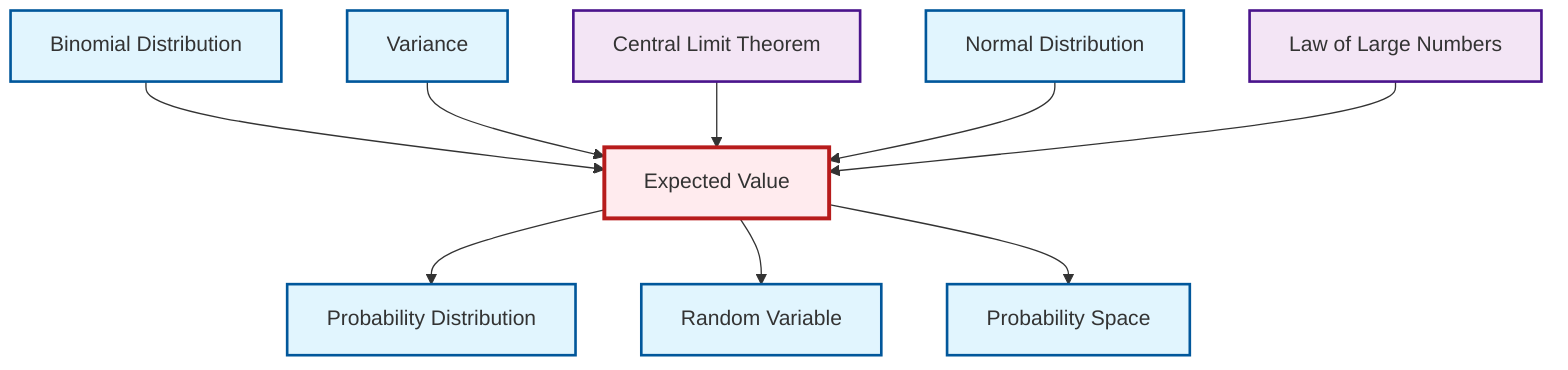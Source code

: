 graph TD
    classDef definition fill:#e1f5fe,stroke:#01579b,stroke-width:2px
    classDef theorem fill:#f3e5f5,stroke:#4a148c,stroke-width:2px
    classDef axiom fill:#fff3e0,stroke:#e65100,stroke-width:2px
    classDef example fill:#e8f5e9,stroke:#1b5e20,stroke-width:2px
    classDef current fill:#ffebee,stroke:#b71c1c,stroke-width:3px
    thm-central-limit["Central Limit Theorem"]:::theorem
    def-variance["Variance"]:::definition
    def-probability-distribution["Probability Distribution"]:::definition
    thm-law-of-large-numbers["Law of Large Numbers"]:::theorem
    def-random-variable["Random Variable"]:::definition
    def-probability-space["Probability Space"]:::definition
    def-expectation["Expected Value"]:::definition
    def-normal-distribution["Normal Distribution"]:::definition
    def-binomial-distribution["Binomial Distribution"]:::definition
    def-binomial-distribution --> def-expectation
    def-expectation --> def-probability-distribution
    def-variance --> def-expectation
    thm-central-limit --> def-expectation
    def-expectation --> def-random-variable
    def-normal-distribution --> def-expectation
    thm-law-of-large-numbers --> def-expectation
    def-expectation --> def-probability-space
    class def-expectation current